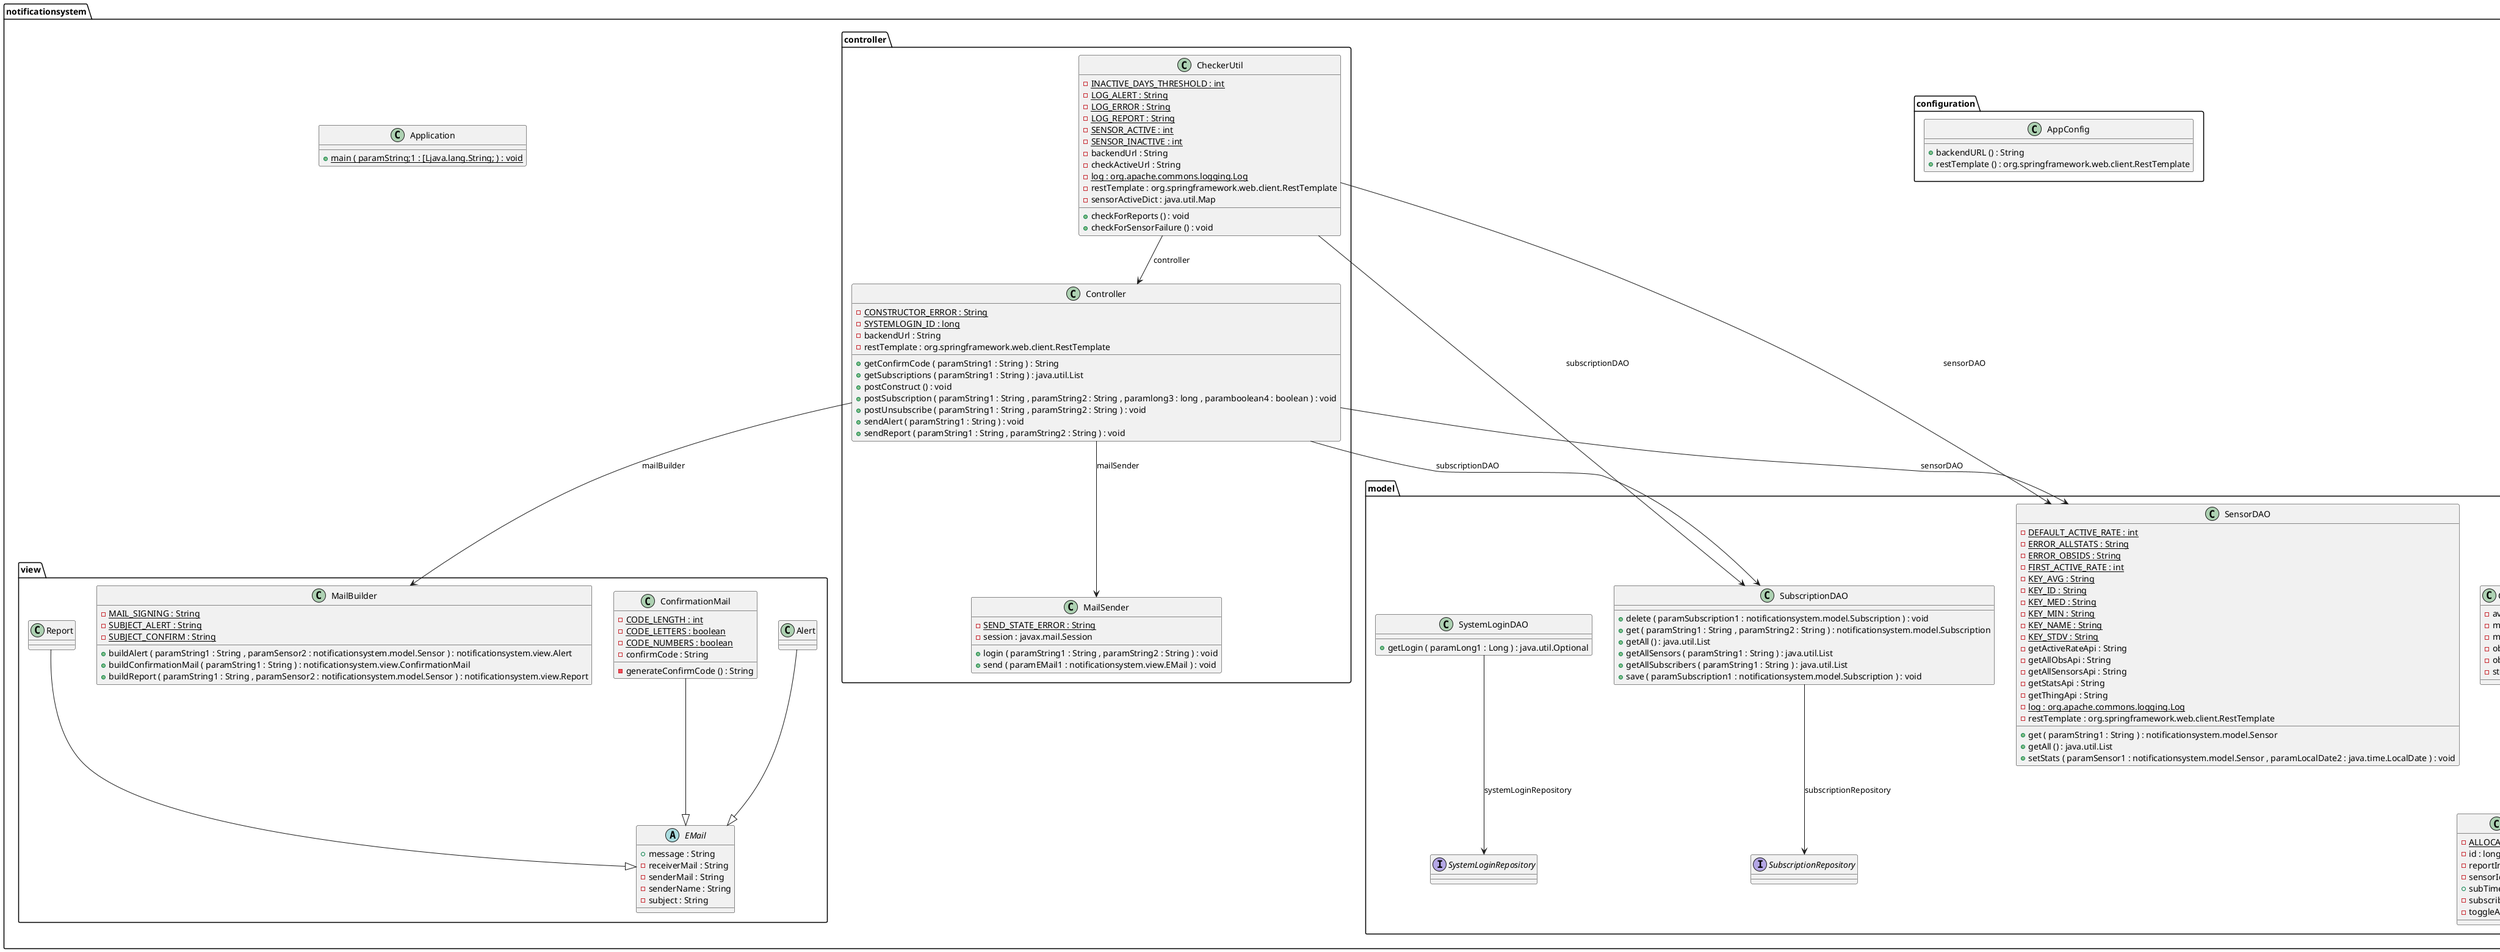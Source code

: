 @startuml

class notificationsystem.Application {
	{method}  {static} +main ( paramString;1 : [Ljava.lang.String; ) : void
}


class notificationsystem.configuration.AppConfig {
	{method} +backendURL () : String
	{method} +restTemplate () : org.springframework.web.client.RestTemplate
}


class notificationsystem.controller.CheckerUtil {
	{field} {static} -INACTIVE_DAYS_THRESHOLD : int
	{field} {static} -LOG_ALERT : String
	{field} {static} -LOG_ERROR : String
	{field} {static} -LOG_REPORT : String
	{field} {static} -SENSOR_ACTIVE : int
	{field} {static} -SENSOR_INACTIVE : int
	{field} -backendUrl : String
	{field} -checkActiveUrl : String
	{field} {static} -log : org.apache.commons.logging.Log
	{field} -restTemplate : org.springframework.web.client.RestTemplate
	{field} -sensorActiveDict : java.util.Map
	{method} +checkForReports () : void
	{method} +checkForSensorFailure () : void
}


class notificationsystem.controller.Controller {
	{field} {static} -CONSTRUCTOR_ERROR : String
	{field} {static} -SYSTEMLOGIN_ID : long
	{field} -backendUrl : String
	{field} -restTemplate : org.springframework.web.client.RestTemplate
	{method} +getConfirmCode ( paramString1 : String ) : String
	{method} +getSubscriptions ( paramString1 : String ) : java.util.List
	{method} +postConstruct () : void
	{method} +postSubscription ( paramString1 : String , paramString2 : String , paramlong3 : long , paramboolean4 : boolean ) : void
	{method} +postUnsubscribe ( paramString1 : String , paramString2 : String ) : void
	{method} +sendAlert ( paramString1 : String ) : void
	{method} +sendReport ( paramString1 : String , paramString2 : String ) : void
}


class notificationsystem.controller.MailSender {
	{field} {static} -SEND_STATE_ERROR : String
	{field} -session : javax.mail.Session
	{method} +login ( paramString1 : String , paramString2 : String ) : void
	{method} +send ( paramEMail1 : notificationsystem.view.EMail ) : void
}


class notificationsystem.model.ObservationStats {
	{field} -avg : double
	{field} -med : double
	{field} -min : double
	{field} -obsId : String
	{field} -obsName : String
	{field} -stdv : double
}


class notificationsystem.model.Sensor {
	{field} {static} -COORDINATES_IN_LOCATION : int
	{field} {static} -COORDINATES_KEY : String
	{field} +activeRate : double
	{field} ~description : String
	{field} +id : String
	{field} ~location : String
	{field} ~name : String
	{field} ~properties : String
	{field} +stats : java.util.LinkedList
}


class notificationsystem.model.SensorDAO {
	{field} {static} -DEFAULT_ACTIVE_RATE : int
	{field} {static} -ERROR_ALLSTATS : String
	{field} {static} -ERROR_OBSIDS : String
	{field} {static} -FIRST_ACTIVE_RATE : int
	{field} {static} -KEY_AVG : String
	{field} {static} -KEY_ID : String
	{field} {static} -KEY_MED : String
	{field} {static} -KEY_MIN : String
	{field} {static} -KEY_NAME : String
	{field} {static} -KEY_STDV : String
	{field} -getActiveRateApi : String
	{field} -getAllObsApi : String
	{field} -getAllSensorsApi : String
	{field} -getStatsApi : String
	{field} -getThingApi : String
	{field} {static} -log : org.apache.commons.logging.Log
	{field} -restTemplate : org.springframework.web.client.RestTemplate
	{method} +get ( paramString1 : String ) : notificationsystem.model.Sensor
	{method} +getAll () : java.util.List
	{method} +setStats ( paramSensor1 : notificationsystem.model.Sensor , paramLocalDate2 : java.time.LocalDate ) : void
}


class notificationsystem.model.Subscription {
	{field} {static} -ALLOCATION_SIZE : int
	{field} -id : long
	{field} -reportInterval : long
	{field} -sensorId : String
	{field} +subTime : java.time.LocalDate
	{field} -subscriberAddress : String
	{field} -toggleAlert : boolean
}


class notificationsystem.model.SubscriptionDAO {
	{method} +delete ( paramSubscription1 : notificationsystem.model.Subscription ) : void
	{method} +get ( paramString1 : String , paramString2 : String ) : notificationsystem.model.Subscription
	{method} +getAll () : java.util.List
	{method} +getAllSensors ( paramString1 : String ) : java.util.List
	{method} +getAllSubscribers ( paramString1 : String ) : java.util.List
	{method} +save ( paramSubscription1 : notificationsystem.model.Subscription ) : void
}


interface notificationsystem.model.SubscriptionRepository {
}


class notificationsystem.model.SystemLogin {
	{field} -id : long
	{field} +password : String
	{field} +username : String
}


class notificationsystem.model.SystemLoginDAO {
	{method} +getLogin ( paramLong1 : Long ) : java.util.Optional
}


interface notificationsystem.model.SystemLoginRepository {
}


class notificationsystem.view.Alert {
}


class notificationsystem.view.ConfirmationMail {
	{field} {static} -CODE_LENGTH : int
	{field} {static} -CODE_LETTERS : boolean
	{field} {static} -CODE_NUMBERS : boolean
	{field} -confirmCode : String
	{method} -generateConfirmCode () : String
}


abstract class notificationsystem.view.EMail {
	{field} +message : String
	{field} -receiverMail : String
	{field} -senderMail : String
	{field} -senderName : String
	{field} -subject : String
}


class notificationsystem.view.MailBuilder {
	{field} {static} -MAIL_SIGNING : String
	{field} {static} -SUBJECT_ALERT : String
	{field} {static} -SUBJECT_CONFIRM : String
	{method} +buildAlert ( paramString1 : String , paramSensor2 : notificationsystem.model.Sensor ) : notificationsystem.view.Alert
	{method} +buildConfirmationMail ( paramString1 : String ) : notificationsystem.view.ConfirmationMail
	{method} +buildReport ( paramString1 : String , paramSensor2 : notificationsystem.model.Sensor ) : notificationsystem.view.Report
}


class notificationsystem.view.Report {
}




notificationsystem.controller.CheckerUtil -->  notificationsystem.controller.Controller : controller
notificationsystem.controller.CheckerUtil -->  notificationsystem.model.SensorDAO : sensorDAO
notificationsystem.controller.CheckerUtil -->  notificationsystem.model.SubscriptionDAO : subscriptionDAO
notificationsystem.controller.Controller -->  notificationsystem.controller.MailSender : mailSender
notificationsystem.controller.Controller -->  notificationsystem.model.SensorDAO : sensorDAO
notificationsystem.controller.Controller -->  notificationsystem.model.SubscriptionDAO : subscriptionDAO
notificationsystem.controller.Controller -->  notificationsystem.view.MailBuilder : mailBuilder
notificationsystem.model.SubscriptionDAO -->  notificationsystem.model.SubscriptionRepository : subscriptionRepository
notificationsystem.model.SystemLoginDAO -->  notificationsystem.model.SystemLoginRepository : systemLoginRepository
notificationsystem.view.Alert --|>  notificationsystem.view.EMail
notificationsystem.view.ConfirmationMail --|>  notificationsystem.view.EMail
notificationsystem.view.Report --|>  notificationsystem.view.EMail


@enduml